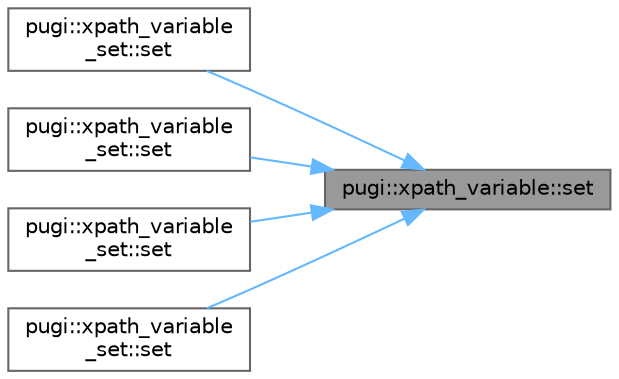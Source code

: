 digraph "pugi::xpath_variable::set"
{
 // INTERACTIVE_SVG=YES
 // LATEX_PDF_SIZE
  bgcolor="transparent";
  edge [fontname=Helvetica,fontsize=10,labelfontname=Helvetica,labelfontsize=10];
  node [fontname=Helvetica,fontsize=10,shape=box,height=0.2,width=0.4];
  rankdir="RL";
  Node1 [id="Node000001",label="pugi::xpath_variable::set",height=0.2,width=0.4,color="gray40", fillcolor="grey60", style="filled", fontcolor="black",tooltip=" "];
  Node1 -> Node2 [id="edge1_Node000001_Node000002",dir="back",color="steelblue1",style="solid",tooltip=" "];
  Node2 [id="Node000002",label="pugi::xpath_variable\l_set::set",height=0.2,width=0.4,color="grey40", fillcolor="white", style="filled",URL="$de/dfa/classpugi_1_1xpath__variable__set.html#a461660115640e623fe53af3d9f6b7a05",tooltip=" "];
  Node1 -> Node3 [id="edge2_Node000001_Node000003",dir="back",color="steelblue1",style="solid",tooltip=" "];
  Node3 [id="Node000003",label="pugi::xpath_variable\l_set::set",height=0.2,width=0.4,color="grey40", fillcolor="white", style="filled",URL="$de/dfa/classpugi_1_1xpath__variable__set.html#a6c97731437c5aa4d57b72185ee03451c",tooltip=" "];
  Node1 -> Node4 [id="edge3_Node000001_Node000004",dir="back",color="steelblue1",style="solid",tooltip=" "];
  Node4 [id="Node000004",label="pugi::xpath_variable\l_set::set",height=0.2,width=0.4,color="grey40", fillcolor="white", style="filled",URL="$de/dfa/classpugi_1_1xpath__variable__set.html#a5835902a2662631836cc6457709b84ec",tooltip=" "];
  Node1 -> Node5 [id="edge4_Node000001_Node000005",dir="back",color="steelblue1",style="solid",tooltip=" "];
  Node5 [id="Node000005",label="pugi::xpath_variable\l_set::set",height=0.2,width=0.4,color="grey40", fillcolor="white", style="filled",URL="$de/dfa/classpugi_1_1xpath__variable__set.html#a74c45684cc9b790601830f5c51bb8b89",tooltip=" "];
}
